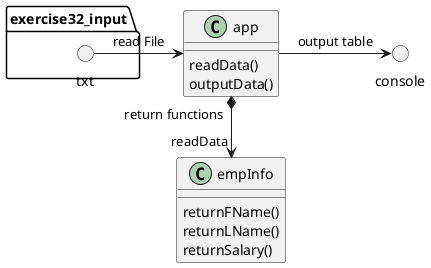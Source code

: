@startuml
'https://plantuml.com/class-diagram

class app
class empInfo
() exercise32_input.txt
() console

app "return functions" *--> "readData" empInfo
exercise32_input.txt -> app : read File
app -> console : output table


class app {
readData()
outputData()
}

class empInfo {
returnFName()
returnLName()
returnSalary()
}

@enduml